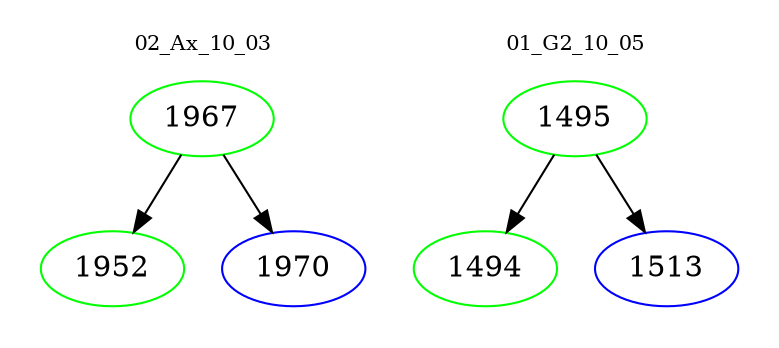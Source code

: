 digraph{
subgraph cluster_0 {
color = white
label = "02_Ax_10_03";
fontsize=10;
T0_1967 [label="1967", color="green"]
T0_1967 -> T0_1952 [color="black"]
T0_1952 [label="1952", color="green"]
T0_1967 -> T0_1970 [color="black"]
T0_1970 [label="1970", color="blue"]
}
subgraph cluster_1 {
color = white
label = "01_G2_10_05";
fontsize=10;
T1_1495 [label="1495", color="green"]
T1_1495 -> T1_1494 [color="black"]
T1_1494 [label="1494", color="green"]
T1_1495 -> T1_1513 [color="black"]
T1_1513 [label="1513", color="blue"]
}
}
